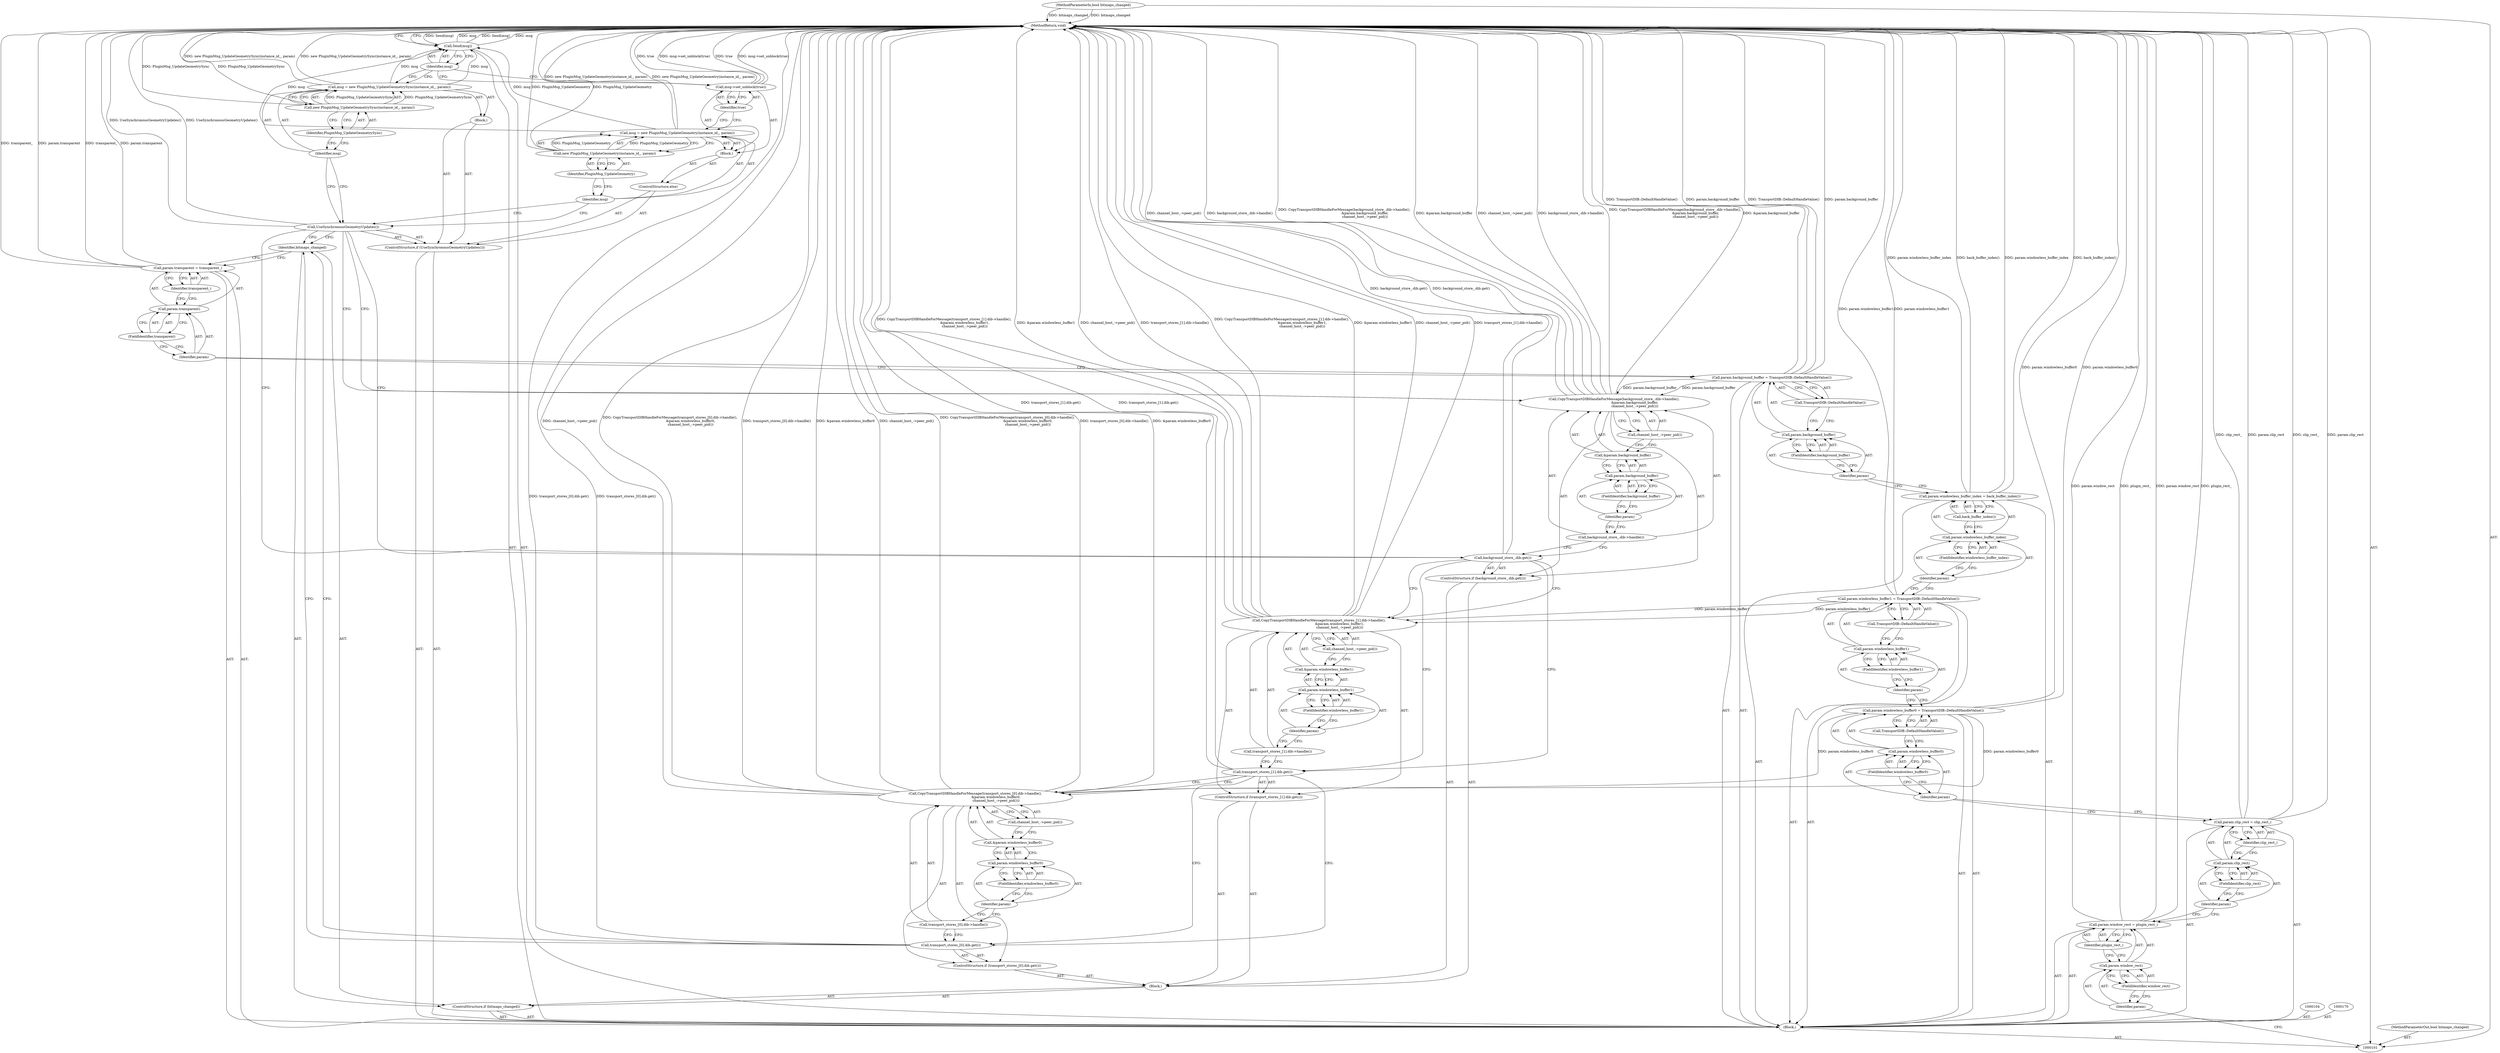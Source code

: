 digraph "0_Chrome_cd0bd79d6ebdb72183e6f0833673464cc10b3600_39" {
"1000188" [label="(MethodReturn,void)"];
"1000135" [label="(Call,param.transparent = transparent_)"];
"1000136" [label="(Call,param.transparent)"];
"1000137" [label="(Identifier,param)"];
"1000139" [label="(Identifier,transparent_)"];
"1000138" [label="(FieldIdentifier,transparent)"];
"1000140" [label="(ControlStructure,if (bitmaps_changed))"];
"1000141" [label="(Identifier,bitmaps_changed)"];
"1000142" [label="(Block,)"];
"1000143" [label="(ControlStructure,if (transport_stores_[0].dib.get()))"];
"1000144" [label="(Call,transport_stores_[0].dib.get())"];
"1000146" [label="(Call,transport_stores_[0].dib->handle())"];
"1000145" [label="(Call,CopyTransportDIBHandleForMessage(transport_stores_[0].dib->handle(),\n                                       &param.windowless_buffer0,\n                                       channel_host_->peer_pid()))"];
"1000147" [label="(Call,&param.windowless_buffer0)"];
"1000148" [label="(Call,param.windowless_buffer0)"];
"1000149" [label="(Identifier,param)"];
"1000150" [label="(FieldIdentifier,windowless_buffer0)"];
"1000151" [label="(Call,channel_host_->peer_pid())"];
"1000103" [label="(Block,)"];
"1000102" [label="(MethodParameterIn,bool bitmaps_changed)"];
"1000257" [label="(MethodParameterOut,bool bitmaps_changed)"];
"1000152" [label="(ControlStructure,if (transport_stores_[1].dib.get()))"];
"1000153" [label="(Call,transport_stores_[1].dib.get())"];
"1000155" [label="(Call,transport_stores_[1].dib->handle())"];
"1000154" [label="(Call,CopyTransportDIBHandleForMessage(transport_stores_[1].dib->handle(),\n                                       &param.windowless_buffer1,\n                                       channel_host_->peer_pid()))"];
"1000156" [label="(Call,&param.windowless_buffer1)"];
"1000157" [label="(Call,param.windowless_buffer1)"];
"1000158" [label="(Identifier,param)"];
"1000159" [label="(FieldIdentifier,windowless_buffer1)"];
"1000160" [label="(Call,channel_host_->peer_pid())"];
"1000161" [label="(ControlStructure,if (background_store_.dib.get()))"];
"1000162" [label="(Call,background_store_.dib.get())"];
"1000164" [label="(Call,background_store_.dib->handle())"];
"1000163" [label="(Call,CopyTransportDIBHandleForMessage(background_store_.dib->handle(),\n                                       &param.background_buffer,\n                                       channel_host_->peer_pid()))"];
"1000165" [label="(Call,&param.background_buffer)"];
"1000166" [label="(Call,param.background_buffer)"];
"1000167" [label="(Identifier,param)"];
"1000168" [label="(FieldIdentifier,background_buffer)"];
"1000169" [label="(Call,channel_host_->peer_pid())"];
"1000171" [label="(ControlStructure,if (UseSynchronousGeometryUpdates()))"];
"1000173" [label="(Block,)"];
"1000172" [label="(Call,UseSynchronousGeometryUpdates())"];
"1000176" [label="(Call,new PluginMsg_UpdateGeometrySync(instance_id_, param))"];
"1000177" [label="(Identifier,PluginMsg_UpdateGeometrySync)"];
"1000174" [label="(Call,msg = new PluginMsg_UpdateGeometrySync(instance_id_, param))"];
"1000175" [label="(Identifier,msg)"];
"1000178" [label="(ControlStructure,else)"];
"1000179" [label="(Block,)"];
"1000182" [label="(Call,new PluginMsg_UpdateGeometry(instance_id_, param))"];
"1000183" [label="(Identifier,PluginMsg_UpdateGeometry)"];
"1000180" [label="(Call,msg = new PluginMsg_UpdateGeometry(instance_id_, param))"];
"1000181" [label="(Identifier,msg)"];
"1000105" [label="(Call,param.window_rect = plugin_rect_)"];
"1000106" [label="(Call,param.window_rect)"];
"1000107" [label="(Identifier,param)"];
"1000109" [label="(Identifier,plugin_rect_)"];
"1000108" [label="(FieldIdentifier,window_rect)"];
"1000185" [label="(Identifier,true)"];
"1000184" [label="(Call,msg->set_unblock(true))"];
"1000186" [label="(Call,Send(msg))"];
"1000187" [label="(Identifier,msg)"];
"1000110" [label="(Call,param.clip_rect = clip_rect_)"];
"1000111" [label="(Call,param.clip_rect)"];
"1000112" [label="(Identifier,param)"];
"1000114" [label="(Identifier,clip_rect_)"];
"1000113" [label="(FieldIdentifier,clip_rect)"];
"1000115" [label="(Call,param.windowless_buffer0 = TransportDIB::DefaultHandleValue())"];
"1000116" [label="(Call,param.windowless_buffer0)"];
"1000117" [label="(Identifier,param)"];
"1000119" [label="(Call,TransportDIB::DefaultHandleValue())"];
"1000118" [label="(FieldIdentifier,windowless_buffer0)"];
"1000120" [label="(Call,param.windowless_buffer1 = TransportDIB::DefaultHandleValue())"];
"1000121" [label="(Call,param.windowless_buffer1)"];
"1000122" [label="(Identifier,param)"];
"1000124" [label="(Call,TransportDIB::DefaultHandleValue())"];
"1000123" [label="(FieldIdentifier,windowless_buffer1)"];
"1000125" [label="(Call,param.windowless_buffer_index = back_buffer_index())"];
"1000126" [label="(Call,param.windowless_buffer_index)"];
"1000127" [label="(Identifier,param)"];
"1000129" [label="(Call,back_buffer_index())"];
"1000128" [label="(FieldIdentifier,windowless_buffer_index)"];
"1000130" [label="(Call,param.background_buffer = TransportDIB::DefaultHandleValue())"];
"1000131" [label="(Call,param.background_buffer)"];
"1000132" [label="(Identifier,param)"];
"1000134" [label="(Call,TransportDIB::DefaultHandleValue())"];
"1000133" [label="(FieldIdentifier,background_buffer)"];
"1000188" -> "1000101"  [label="AST: "];
"1000188" -> "1000186"  [label="CFG: "];
"1000180" -> "1000188"  [label="DDG: new PluginMsg_UpdateGeometry(instance_id_, param)"];
"1000184" -> "1000188"  [label="DDG: true"];
"1000184" -> "1000188"  [label="DDG: msg->set_unblock(true)"];
"1000145" -> "1000188"  [label="DDG: channel_host_->peer_pid()"];
"1000145" -> "1000188"  [label="DDG: CopyTransportDIBHandleForMessage(transport_stores_[0].dib->handle(),\n                                       &param.windowless_buffer0,\n                                       channel_host_->peer_pid())"];
"1000145" -> "1000188"  [label="DDG: transport_stores_[0].dib->handle()"];
"1000145" -> "1000188"  [label="DDG: &param.windowless_buffer0"];
"1000163" -> "1000188"  [label="DDG: channel_host_->peer_pid()"];
"1000163" -> "1000188"  [label="DDG: background_store_.dib->handle()"];
"1000163" -> "1000188"  [label="DDG: CopyTransportDIBHandleForMessage(background_store_.dib->handle(),\n                                       &param.background_buffer,\n                                       channel_host_->peer_pid())"];
"1000163" -> "1000188"  [label="DDG: &param.background_buffer"];
"1000135" -> "1000188"  [label="DDG: transparent_"];
"1000135" -> "1000188"  [label="DDG: param.transparent"];
"1000174" -> "1000188"  [label="DDG: new PluginMsg_UpdateGeometrySync(instance_id_, param)"];
"1000153" -> "1000188"  [label="DDG: transport_stores_[1].dib.get()"];
"1000102" -> "1000188"  [label="DDG: bitmaps_changed"];
"1000154" -> "1000188"  [label="DDG: CopyTransportDIBHandleForMessage(transport_stores_[1].dib->handle(),\n                                       &param.windowless_buffer1,\n                                       channel_host_->peer_pid())"];
"1000154" -> "1000188"  [label="DDG: &param.windowless_buffer1"];
"1000154" -> "1000188"  [label="DDG: channel_host_->peer_pid()"];
"1000154" -> "1000188"  [label="DDG: transport_stores_[1].dib->handle()"];
"1000176" -> "1000188"  [label="DDG: PluginMsg_UpdateGeometrySync"];
"1000186" -> "1000188"  [label="DDG: Send(msg)"];
"1000186" -> "1000188"  [label="DDG: msg"];
"1000125" -> "1000188"  [label="DDG: param.windowless_buffer_index"];
"1000125" -> "1000188"  [label="DDG: back_buffer_index()"];
"1000172" -> "1000188"  [label="DDG: UseSynchronousGeometryUpdates()"];
"1000110" -> "1000188"  [label="DDG: clip_rect_"];
"1000110" -> "1000188"  [label="DDG: param.clip_rect"];
"1000144" -> "1000188"  [label="DDG: transport_stores_[0].dib.get()"];
"1000130" -> "1000188"  [label="DDG: TransportDIB::DefaultHandleValue()"];
"1000130" -> "1000188"  [label="DDG: param.background_buffer"];
"1000120" -> "1000188"  [label="DDG: param.windowless_buffer1"];
"1000162" -> "1000188"  [label="DDG: background_store_.dib.get()"];
"1000115" -> "1000188"  [label="DDG: param.windowless_buffer0"];
"1000182" -> "1000188"  [label="DDG: PluginMsg_UpdateGeometry"];
"1000105" -> "1000188"  [label="DDG: param.window_rect"];
"1000105" -> "1000188"  [label="DDG: plugin_rect_"];
"1000135" -> "1000103"  [label="AST: "];
"1000135" -> "1000139"  [label="CFG: "];
"1000136" -> "1000135"  [label="AST: "];
"1000139" -> "1000135"  [label="AST: "];
"1000141" -> "1000135"  [label="CFG: "];
"1000135" -> "1000188"  [label="DDG: transparent_"];
"1000135" -> "1000188"  [label="DDG: param.transparent"];
"1000136" -> "1000135"  [label="AST: "];
"1000136" -> "1000138"  [label="CFG: "];
"1000137" -> "1000136"  [label="AST: "];
"1000138" -> "1000136"  [label="AST: "];
"1000139" -> "1000136"  [label="CFG: "];
"1000137" -> "1000136"  [label="AST: "];
"1000137" -> "1000130"  [label="CFG: "];
"1000138" -> "1000137"  [label="CFG: "];
"1000139" -> "1000135"  [label="AST: "];
"1000139" -> "1000136"  [label="CFG: "];
"1000135" -> "1000139"  [label="CFG: "];
"1000138" -> "1000136"  [label="AST: "];
"1000138" -> "1000137"  [label="CFG: "];
"1000136" -> "1000138"  [label="CFG: "];
"1000140" -> "1000103"  [label="AST: "];
"1000141" -> "1000140"  [label="AST: "];
"1000142" -> "1000140"  [label="AST: "];
"1000141" -> "1000140"  [label="AST: "];
"1000141" -> "1000135"  [label="CFG: "];
"1000144" -> "1000141"  [label="CFG: "];
"1000172" -> "1000141"  [label="CFG: "];
"1000142" -> "1000140"  [label="AST: "];
"1000143" -> "1000142"  [label="AST: "];
"1000152" -> "1000142"  [label="AST: "];
"1000161" -> "1000142"  [label="AST: "];
"1000143" -> "1000142"  [label="AST: "];
"1000144" -> "1000143"  [label="AST: "];
"1000145" -> "1000143"  [label="AST: "];
"1000144" -> "1000143"  [label="AST: "];
"1000144" -> "1000141"  [label="CFG: "];
"1000146" -> "1000144"  [label="CFG: "];
"1000153" -> "1000144"  [label="CFG: "];
"1000144" -> "1000188"  [label="DDG: transport_stores_[0].dib.get()"];
"1000146" -> "1000145"  [label="AST: "];
"1000146" -> "1000144"  [label="CFG: "];
"1000149" -> "1000146"  [label="CFG: "];
"1000145" -> "1000143"  [label="AST: "];
"1000145" -> "1000151"  [label="CFG: "];
"1000146" -> "1000145"  [label="AST: "];
"1000147" -> "1000145"  [label="AST: "];
"1000151" -> "1000145"  [label="AST: "];
"1000153" -> "1000145"  [label="CFG: "];
"1000145" -> "1000188"  [label="DDG: channel_host_->peer_pid()"];
"1000145" -> "1000188"  [label="DDG: CopyTransportDIBHandleForMessage(transport_stores_[0].dib->handle(),\n                                       &param.windowless_buffer0,\n                                       channel_host_->peer_pid())"];
"1000145" -> "1000188"  [label="DDG: transport_stores_[0].dib->handle()"];
"1000145" -> "1000188"  [label="DDG: &param.windowless_buffer0"];
"1000115" -> "1000145"  [label="DDG: param.windowless_buffer0"];
"1000147" -> "1000145"  [label="AST: "];
"1000147" -> "1000148"  [label="CFG: "];
"1000148" -> "1000147"  [label="AST: "];
"1000151" -> "1000147"  [label="CFG: "];
"1000148" -> "1000147"  [label="AST: "];
"1000148" -> "1000150"  [label="CFG: "];
"1000149" -> "1000148"  [label="AST: "];
"1000150" -> "1000148"  [label="AST: "];
"1000147" -> "1000148"  [label="CFG: "];
"1000149" -> "1000148"  [label="AST: "];
"1000149" -> "1000146"  [label="CFG: "];
"1000150" -> "1000149"  [label="CFG: "];
"1000150" -> "1000148"  [label="AST: "];
"1000150" -> "1000149"  [label="CFG: "];
"1000148" -> "1000150"  [label="CFG: "];
"1000151" -> "1000145"  [label="AST: "];
"1000151" -> "1000147"  [label="CFG: "];
"1000145" -> "1000151"  [label="CFG: "];
"1000103" -> "1000101"  [label="AST: "];
"1000104" -> "1000103"  [label="AST: "];
"1000105" -> "1000103"  [label="AST: "];
"1000110" -> "1000103"  [label="AST: "];
"1000115" -> "1000103"  [label="AST: "];
"1000120" -> "1000103"  [label="AST: "];
"1000125" -> "1000103"  [label="AST: "];
"1000130" -> "1000103"  [label="AST: "];
"1000135" -> "1000103"  [label="AST: "];
"1000140" -> "1000103"  [label="AST: "];
"1000170" -> "1000103"  [label="AST: "];
"1000171" -> "1000103"  [label="AST: "];
"1000186" -> "1000103"  [label="AST: "];
"1000102" -> "1000101"  [label="AST: "];
"1000102" -> "1000188"  [label="DDG: bitmaps_changed"];
"1000257" -> "1000101"  [label="AST: "];
"1000152" -> "1000142"  [label="AST: "];
"1000153" -> "1000152"  [label="AST: "];
"1000154" -> "1000152"  [label="AST: "];
"1000153" -> "1000152"  [label="AST: "];
"1000153" -> "1000145"  [label="CFG: "];
"1000153" -> "1000144"  [label="CFG: "];
"1000155" -> "1000153"  [label="CFG: "];
"1000162" -> "1000153"  [label="CFG: "];
"1000153" -> "1000188"  [label="DDG: transport_stores_[1].dib.get()"];
"1000155" -> "1000154"  [label="AST: "];
"1000155" -> "1000153"  [label="CFG: "];
"1000158" -> "1000155"  [label="CFG: "];
"1000154" -> "1000152"  [label="AST: "];
"1000154" -> "1000160"  [label="CFG: "];
"1000155" -> "1000154"  [label="AST: "];
"1000156" -> "1000154"  [label="AST: "];
"1000160" -> "1000154"  [label="AST: "];
"1000162" -> "1000154"  [label="CFG: "];
"1000154" -> "1000188"  [label="DDG: CopyTransportDIBHandleForMessage(transport_stores_[1].dib->handle(),\n                                       &param.windowless_buffer1,\n                                       channel_host_->peer_pid())"];
"1000154" -> "1000188"  [label="DDG: &param.windowless_buffer1"];
"1000154" -> "1000188"  [label="DDG: channel_host_->peer_pid()"];
"1000154" -> "1000188"  [label="DDG: transport_stores_[1].dib->handle()"];
"1000120" -> "1000154"  [label="DDG: param.windowless_buffer1"];
"1000156" -> "1000154"  [label="AST: "];
"1000156" -> "1000157"  [label="CFG: "];
"1000157" -> "1000156"  [label="AST: "];
"1000160" -> "1000156"  [label="CFG: "];
"1000157" -> "1000156"  [label="AST: "];
"1000157" -> "1000159"  [label="CFG: "];
"1000158" -> "1000157"  [label="AST: "];
"1000159" -> "1000157"  [label="AST: "];
"1000156" -> "1000157"  [label="CFG: "];
"1000158" -> "1000157"  [label="AST: "];
"1000158" -> "1000155"  [label="CFG: "];
"1000159" -> "1000158"  [label="CFG: "];
"1000159" -> "1000157"  [label="AST: "];
"1000159" -> "1000158"  [label="CFG: "];
"1000157" -> "1000159"  [label="CFG: "];
"1000160" -> "1000154"  [label="AST: "];
"1000160" -> "1000156"  [label="CFG: "];
"1000154" -> "1000160"  [label="CFG: "];
"1000161" -> "1000142"  [label="AST: "];
"1000162" -> "1000161"  [label="AST: "];
"1000163" -> "1000161"  [label="AST: "];
"1000162" -> "1000161"  [label="AST: "];
"1000162" -> "1000154"  [label="CFG: "];
"1000162" -> "1000153"  [label="CFG: "];
"1000164" -> "1000162"  [label="CFG: "];
"1000172" -> "1000162"  [label="CFG: "];
"1000162" -> "1000188"  [label="DDG: background_store_.dib.get()"];
"1000164" -> "1000163"  [label="AST: "];
"1000164" -> "1000162"  [label="CFG: "];
"1000167" -> "1000164"  [label="CFG: "];
"1000163" -> "1000161"  [label="AST: "];
"1000163" -> "1000169"  [label="CFG: "];
"1000164" -> "1000163"  [label="AST: "];
"1000165" -> "1000163"  [label="AST: "];
"1000169" -> "1000163"  [label="AST: "];
"1000172" -> "1000163"  [label="CFG: "];
"1000163" -> "1000188"  [label="DDG: channel_host_->peer_pid()"];
"1000163" -> "1000188"  [label="DDG: background_store_.dib->handle()"];
"1000163" -> "1000188"  [label="DDG: CopyTransportDIBHandleForMessage(background_store_.dib->handle(),\n                                       &param.background_buffer,\n                                       channel_host_->peer_pid())"];
"1000163" -> "1000188"  [label="DDG: &param.background_buffer"];
"1000130" -> "1000163"  [label="DDG: param.background_buffer"];
"1000165" -> "1000163"  [label="AST: "];
"1000165" -> "1000166"  [label="CFG: "];
"1000166" -> "1000165"  [label="AST: "];
"1000169" -> "1000165"  [label="CFG: "];
"1000166" -> "1000165"  [label="AST: "];
"1000166" -> "1000168"  [label="CFG: "];
"1000167" -> "1000166"  [label="AST: "];
"1000168" -> "1000166"  [label="AST: "];
"1000165" -> "1000166"  [label="CFG: "];
"1000167" -> "1000166"  [label="AST: "];
"1000167" -> "1000164"  [label="CFG: "];
"1000168" -> "1000167"  [label="CFG: "];
"1000168" -> "1000166"  [label="AST: "];
"1000168" -> "1000167"  [label="CFG: "];
"1000166" -> "1000168"  [label="CFG: "];
"1000169" -> "1000163"  [label="AST: "];
"1000169" -> "1000165"  [label="CFG: "];
"1000163" -> "1000169"  [label="CFG: "];
"1000171" -> "1000103"  [label="AST: "];
"1000172" -> "1000171"  [label="AST: "];
"1000173" -> "1000171"  [label="AST: "];
"1000178" -> "1000171"  [label="AST: "];
"1000173" -> "1000171"  [label="AST: "];
"1000174" -> "1000173"  [label="AST: "];
"1000172" -> "1000171"  [label="AST: "];
"1000172" -> "1000163"  [label="CFG: "];
"1000172" -> "1000162"  [label="CFG: "];
"1000172" -> "1000141"  [label="CFG: "];
"1000175" -> "1000172"  [label="CFG: "];
"1000181" -> "1000172"  [label="CFG: "];
"1000172" -> "1000188"  [label="DDG: UseSynchronousGeometryUpdates()"];
"1000176" -> "1000174"  [label="AST: "];
"1000176" -> "1000177"  [label="CFG: "];
"1000177" -> "1000176"  [label="AST: "];
"1000174" -> "1000176"  [label="CFG: "];
"1000176" -> "1000188"  [label="DDG: PluginMsg_UpdateGeometrySync"];
"1000176" -> "1000174"  [label="DDG: PluginMsg_UpdateGeometrySync"];
"1000177" -> "1000176"  [label="AST: "];
"1000177" -> "1000175"  [label="CFG: "];
"1000176" -> "1000177"  [label="CFG: "];
"1000174" -> "1000173"  [label="AST: "];
"1000174" -> "1000176"  [label="CFG: "];
"1000175" -> "1000174"  [label="AST: "];
"1000176" -> "1000174"  [label="AST: "];
"1000187" -> "1000174"  [label="CFG: "];
"1000174" -> "1000188"  [label="DDG: new PluginMsg_UpdateGeometrySync(instance_id_, param)"];
"1000176" -> "1000174"  [label="DDG: PluginMsg_UpdateGeometrySync"];
"1000174" -> "1000186"  [label="DDG: msg"];
"1000175" -> "1000174"  [label="AST: "];
"1000175" -> "1000172"  [label="CFG: "];
"1000177" -> "1000175"  [label="CFG: "];
"1000178" -> "1000171"  [label="AST: "];
"1000179" -> "1000178"  [label="AST: "];
"1000179" -> "1000178"  [label="AST: "];
"1000180" -> "1000179"  [label="AST: "];
"1000184" -> "1000179"  [label="AST: "];
"1000182" -> "1000180"  [label="AST: "];
"1000182" -> "1000183"  [label="CFG: "];
"1000183" -> "1000182"  [label="AST: "];
"1000180" -> "1000182"  [label="CFG: "];
"1000182" -> "1000188"  [label="DDG: PluginMsg_UpdateGeometry"];
"1000182" -> "1000180"  [label="DDG: PluginMsg_UpdateGeometry"];
"1000183" -> "1000182"  [label="AST: "];
"1000183" -> "1000181"  [label="CFG: "];
"1000182" -> "1000183"  [label="CFG: "];
"1000180" -> "1000179"  [label="AST: "];
"1000180" -> "1000182"  [label="CFG: "];
"1000181" -> "1000180"  [label="AST: "];
"1000182" -> "1000180"  [label="AST: "];
"1000185" -> "1000180"  [label="CFG: "];
"1000180" -> "1000188"  [label="DDG: new PluginMsg_UpdateGeometry(instance_id_, param)"];
"1000182" -> "1000180"  [label="DDG: PluginMsg_UpdateGeometry"];
"1000180" -> "1000186"  [label="DDG: msg"];
"1000181" -> "1000180"  [label="AST: "];
"1000181" -> "1000172"  [label="CFG: "];
"1000183" -> "1000181"  [label="CFG: "];
"1000105" -> "1000103"  [label="AST: "];
"1000105" -> "1000109"  [label="CFG: "];
"1000106" -> "1000105"  [label="AST: "];
"1000109" -> "1000105"  [label="AST: "];
"1000112" -> "1000105"  [label="CFG: "];
"1000105" -> "1000188"  [label="DDG: param.window_rect"];
"1000105" -> "1000188"  [label="DDG: plugin_rect_"];
"1000106" -> "1000105"  [label="AST: "];
"1000106" -> "1000108"  [label="CFG: "];
"1000107" -> "1000106"  [label="AST: "];
"1000108" -> "1000106"  [label="AST: "];
"1000109" -> "1000106"  [label="CFG: "];
"1000107" -> "1000106"  [label="AST: "];
"1000107" -> "1000101"  [label="CFG: "];
"1000108" -> "1000107"  [label="CFG: "];
"1000109" -> "1000105"  [label="AST: "];
"1000109" -> "1000106"  [label="CFG: "];
"1000105" -> "1000109"  [label="CFG: "];
"1000108" -> "1000106"  [label="AST: "];
"1000108" -> "1000107"  [label="CFG: "];
"1000106" -> "1000108"  [label="CFG: "];
"1000185" -> "1000184"  [label="AST: "];
"1000185" -> "1000180"  [label="CFG: "];
"1000184" -> "1000185"  [label="CFG: "];
"1000184" -> "1000179"  [label="AST: "];
"1000184" -> "1000185"  [label="CFG: "];
"1000185" -> "1000184"  [label="AST: "];
"1000187" -> "1000184"  [label="CFG: "];
"1000184" -> "1000188"  [label="DDG: true"];
"1000184" -> "1000188"  [label="DDG: msg->set_unblock(true)"];
"1000186" -> "1000103"  [label="AST: "];
"1000186" -> "1000187"  [label="CFG: "];
"1000187" -> "1000186"  [label="AST: "];
"1000188" -> "1000186"  [label="CFG: "];
"1000186" -> "1000188"  [label="DDG: Send(msg)"];
"1000186" -> "1000188"  [label="DDG: msg"];
"1000180" -> "1000186"  [label="DDG: msg"];
"1000174" -> "1000186"  [label="DDG: msg"];
"1000187" -> "1000186"  [label="AST: "];
"1000187" -> "1000174"  [label="CFG: "];
"1000187" -> "1000184"  [label="CFG: "];
"1000186" -> "1000187"  [label="CFG: "];
"1000110" -> "1000103"  [label="AST: "];
"1000110" -> "1000114"  [label="CFG: "];
"1000111" -> "1000110"  [label="AST: "];
"1000114" -> "1000110"  [label="AST: "];
"1000117" -> "1000110"  [label="CFG: "];
"1000110" -> "1000188"  [label="DDG: clip_rect_"];
"1000110" -> "1000188"  [label="DDG: param.clip_rect"];
"1000111" -> "1000110"  [label="AST: "];
"1000111" -> "1000113"  [label="CFG: "];
"1000112" -> "1000111"  [label="AST: "];
"1000113" -> "1000111"  [label="AST: "];
"1000114" -> "1000111"  [label="CFG: "];
"1000112" -> "1000111"  [label="AST: "];
"1000112" -> "1000105"  [label="CFG: "];
"1000113" -> "1000112"  [label="CFG: "];
"1000114" -> "1000110"  [label="AST: "];
"1000114" -> "1000111"  [label="CFG: "];
"1000110" -> "1000114"  [label="CFG: "];
"1000113" -> "1000111"  [label="AST: "];
"1000113" -> "1000112"  [label="CFG: "];
"1000111" -> "1000113"  [label="CFG: "];
"1000115" -> "1000103"  [label="AST: "];
"1000115" -> "1000119"  [label="CFG: "];
"1000116" -> "1000115"  [label="AST: "];
"1000119" -> "1000115"  [label="AST: "];
"1000122" -> "1000115"  [label="CFG: "];
"1000115" -> "1000188"  [label="DDG: param.windowless_buffer0"];
"1000115" -> "1000145"  [label="DDG: param.windowless_buffer0"];
"1000116" -> "1000115"  [label="AST: "];
"1000116" -> "1000118"  [label="CFG: "];
"1000117" -> "1000116"  [label="AST: "];
"1000118" -> "1000116"  [label="AST: "];
"1000119" -> "1000116"  [label="CFG: "];
"1000117" -> "1000116"  [label="AST: "];
"1000117" -> "1000110"  [label="CFG: "];
"1000118" -> "1000117"  [label="CFG: "];
"1000119" -> "1000115"  [label="AST: "];
"1000119" -> "1000116"  [label="CFG: "];
"1000115" -> "1000119"  [label="CFG: "];
"1000118" -> "1000116"  [label="AST: "];
"1000118" -> "1000117"  [label="CFG: "];
"1000116" -> "1000118"  [label="CFG: "];
"1000120" -> "1000103"  [label="AST: "];
"1000120" -> "1000124"  [label="CFG: "];
"1000121" -> "1000120"  [label="AST: "];
"1000124" -> "1000120"  [label="AST: "];
"1000127" -> "1000120"  [label="CFG: "];
"1000120" -> "1000188"  [label="DDG: param.windowless_buffer1"];
"1000120" -> "1000154"  [label="DDG: param.windowless_buffer1"];
"1000121" -> "1000120"  [label="AST: "];
"1000121" -> "1000123"  [label="CFG: "];
"1000122" -> "1000121"  [label="AST: "];
"1000123" -> "1000121"  [label="AST: "];
"1000124" -> "1000121"  [label="CFG: "];
"1000122" -> "1000121"  [label="AST: "];
"1000122" -> "1000115"  [label="CFG: "];
"1000123" -> "1000122"  [label="CFG: "];
"1000124" -> "1000120"  [label="AST: "];
"1000124" -> "1000121"  [label="CFG: "];
"1000120" -> "1000124"  [label="CFG: "];
"1000123" -> "1000121"  [label="AST: "];
"1000123" -> "1000122"  [label="CFG: "];
"1000121" -> "1000123"  [label="CFG: "];
"1000125" -> "1000103"  [label="AST: "];
"1000125" -> "1000129"  [label="CFG: "];
"1000126" -> "1000125"  [label="AST: "];
"1000129" -> "1000125"  [label="AST: "];
"1000132" -> "1000125"  [label="CFG: "];
"1000125" -> "1000188"  [label="DDG: param.windowless_buffer_index"];
"1000125" -> "1000188"  [label="DDG: back_buffer_index()"];
"1000126" -> "1000125"  [label="AST: "];
"1000126" -> "1000128"  [label="CFG: "];
"1000127" -> "1000126"  [label="AST: "];
"1000128" -> "1000126"  [label="AST: "];
"1000129" -> "1000126"  [label="CFG: "];
"1000127" -> "1000126"  [label="AST: "];
"1000127" -> "1000120"  [label="CFG: "];
"1000128" -> "1000127"  [label="CFG: "];
"1000129" -> "1000125"  [label="AST: "];
"1000129" -> "1000126"  [label="CFG: "];
"1000125" -> "1000129"  [label="CFG: "];
"1000128" -> "1000126"  [label="AST: "];
"1000128" -> "1000127"  [label="CFG: "];
"1000126" -> "1000128"  [label="CFG: "];
"1000130" -> "1000103"  [label="AST: "];
"1000130" -> "1000134"  [label="CFG: "];
"1000131" -> "1000130"  [label="AST: "];
"1000134" -> "1000130"  [label="AST: "];
"1000137" -> "1000130"  [label="CFG: "];
"1000130" -> "1000188"  [label="DDG: TransportDIB::DefaultHandleValue()"];
"1000130" -> "1000188"  [label="DDG: param.background_buffer"];
"1000130" -> "1000163"  [label="DDG: param.background_buffer"];
"1000131" -> "1000130"  [label="AST: "];
"1000131" -> "1000133"  [label="CFG: "];
"1000132" -> "1000131"  [label="AST: "];
"1000133" -> "1000131"  [label="AST: "];
"1000134" -> "1000131"  [label="CFG: "];
"1000132" -> "1000131"  [label="AST: "];
"1000132" -> "1000125"  [label="CFG: "];
"1000133" -> "1000132"  [label="CFG: "];
"1000134" -> "1000130"  [label="AST: "];
"1000134" -> "1000131"  [label="CFG: "];
"1000130" -> "1000134"  [label="CFG: "];
"1000133" -> "1000131"  [label="AST: "];
"1000133" -> "1000132"  [label="CFG: "];
"1000131" -> "1000133"  [label="CFG: "];
}
